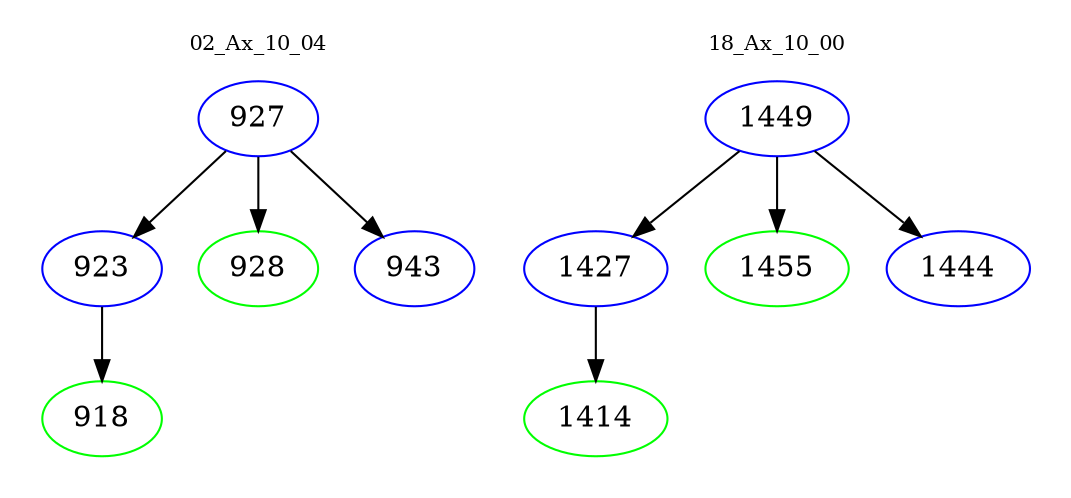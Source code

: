 digraph{
subgraph cluster_0 {
color = white
label = "02_Ax_10_04";
fontsize=10;
T0_927 [label="927", color="blue"]
T0_927 -> T0_923 [color="black"]
T0_923 [label="923", color="blue"]
T0_923 -> T0_918 [color="black"]
T0_918 [label="918", color="green"]
T0_927 -> T0_928 [color="black"]
T0_928 [label="928", color="green"]
T0_927 -> T0_943 [color="black"]
T0_943 [label="943", color="blue"]
}
subgraph cluster_1 {
color = white
label = "18_Ax_10_00";
fontsize=10;
T1_1449 [label="1449", color="blue"]
T1_1449 -> T1_1427 [color="black"]
T1_1427 [label="1427", color="blue"]
T1_1427 -> T1_1414 [color="black"]
T1_1414 [label="1414", color="green"]
T1_1449 -> T1_1455 [color="black"]
T1_1455 [label="1455", color="green"]
T1_1449 -> T1_1444 [color="black"]
T1_1444 [label="1444", color="blue"]
}
}
